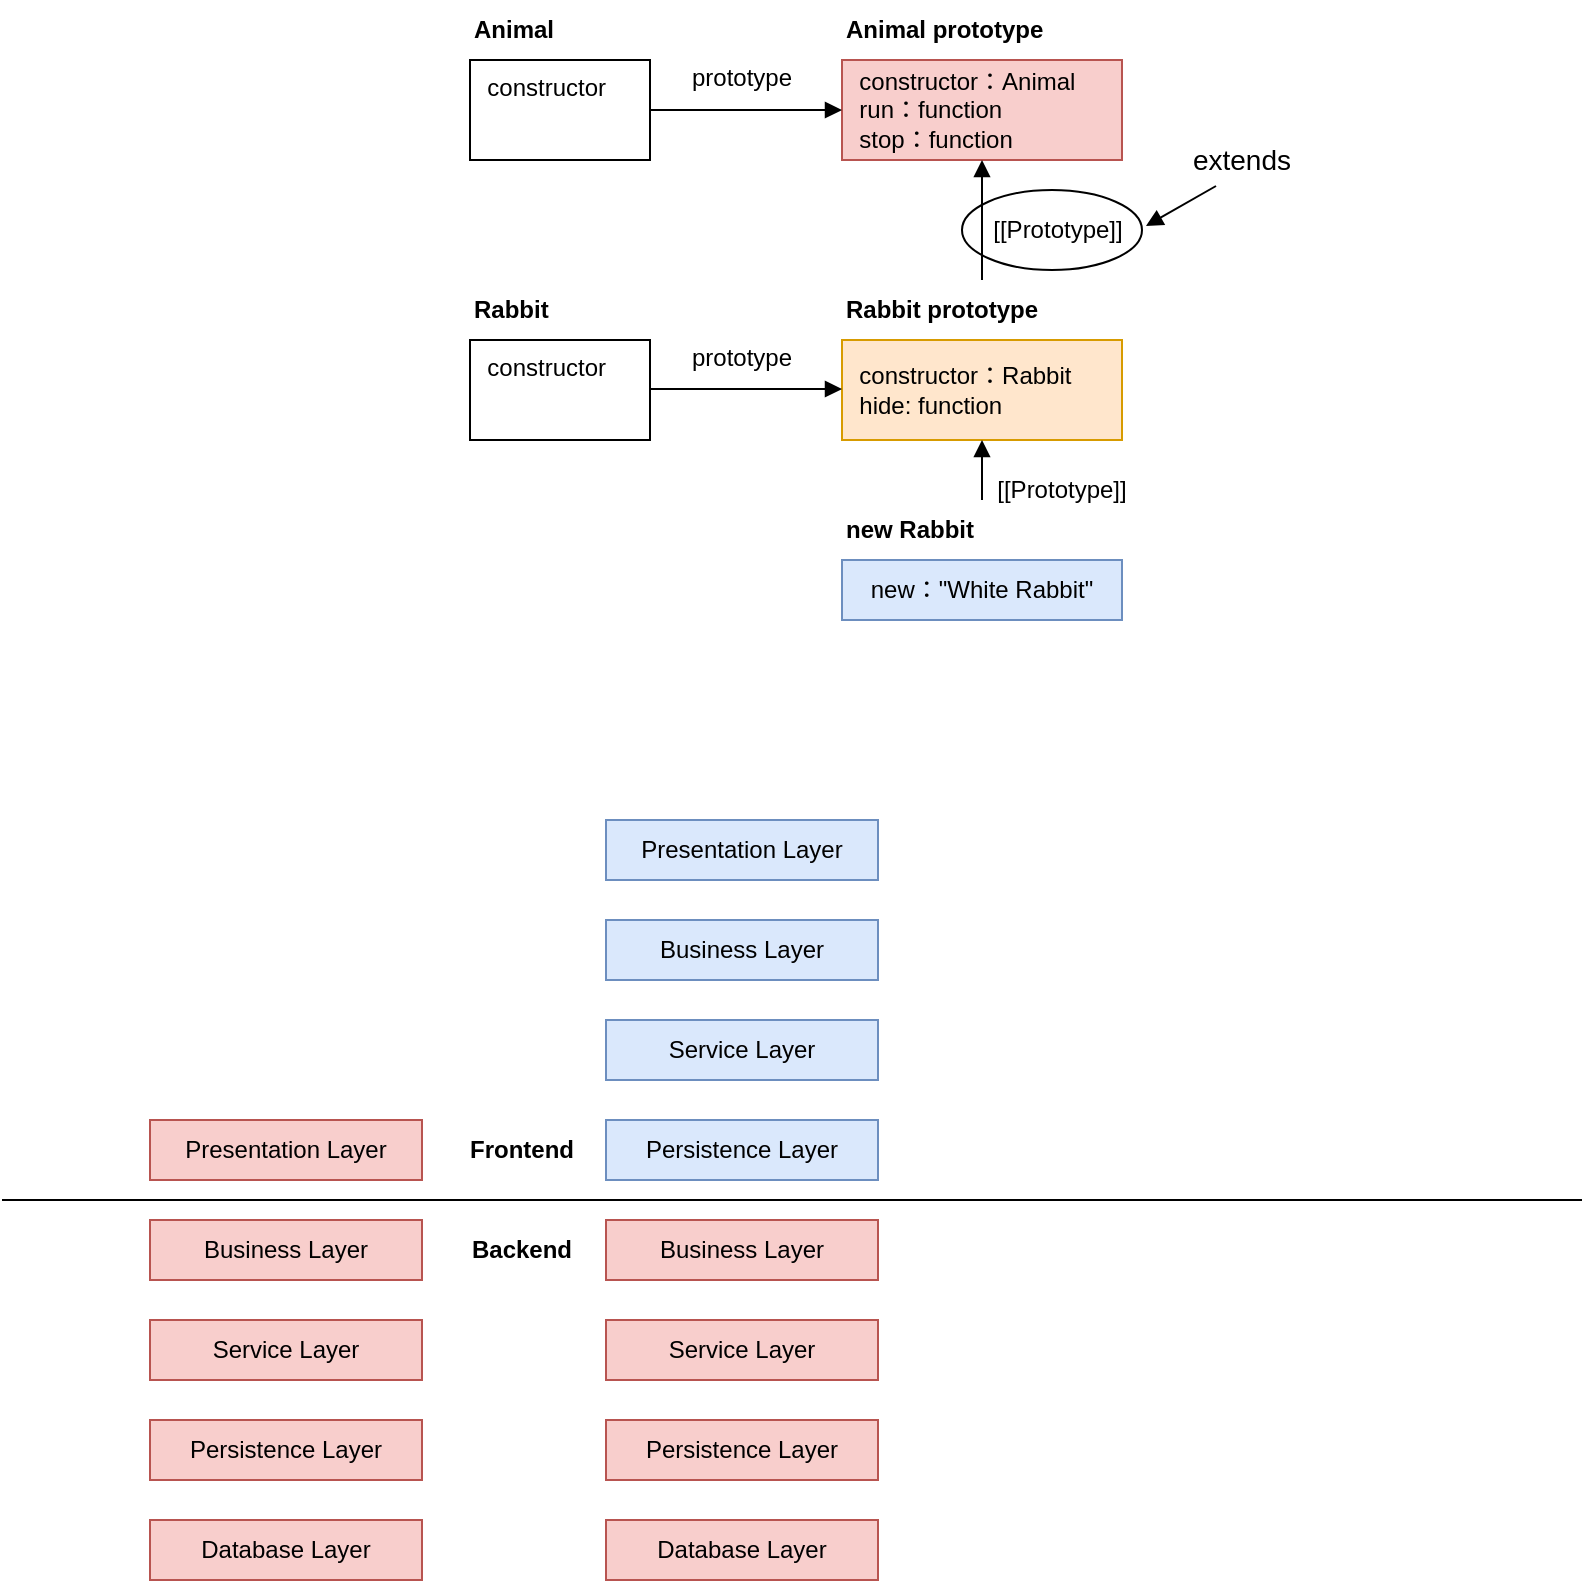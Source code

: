<mxfile version="24.5.2" type="github">
  <diagram name="第 1 页" id="Z4ITSrSQIr3gGmsO1aMu">
    <mxGraphModel dx="788" dy="687" grid="1" gridSize="10" guides="1" tooltips="1" connect="1" arrows="1" fold="1" page="1" pageScale="1" pageWidth="827" pageHeight="1169" math="0" shadow="0">
      <root>
        <mxCell id="0" />
        <mxCell id="1" parent="0" />
        <mxCell id="4CJ6EeusNSlKQL4BJ9W--18" value="" style="ellipse;whiteSpace=wrap;html=1;" vertex="1" parent="1">
          <mxGeometry x="500" y="345" width="90" height="40" as="geometry" />
        </mxCell>
        <mxCell id="4CJ6EeusNSlKQL4BJ9W--1" value="new：&quot;White Rabbit&quot;" style="rounded=0;whiteSpace=wrap;html=1;fillColor=#dae8fc;strokeColor=#6c8ebf;" vertex="1" parent="1">
          <mxGeometry x="440" y="530" width="140" height="30" as="geometry" />
        </mxCell>
        <mxCell id="4CJ6EeusNSlKQL4BJ9W--2" value="&amp;nbsp; constructor：Rabbit&lt;br&gt;&amp;nbsp; hide: function" style="rounded=0;whiteSpace=wrap;html=1;align=left;fillColor=#ffe6cc;strokeColor=#d79b00;" vertex="1" parent="1">
          <mxGeometry x="440" y="420" width="140" height="50" as="geometry" />
        </mxCell>
        <mxCell id="4CJ6EeusNSlKQL4BJ9W--3" value="&amp;nbsp; constructor：Animal&lt;br&gt;&amp;nbsp; run：function&lt;br&gt;&amp;nbsp; stop：function" style="rounded=0;whiteSpace=wrap;html=1;align=left;fillColor=#f8cecc;strokeColor=#b85450;" vertex="1" parent="1">
          <mxGeometry x="440" y="280" width="140" height="50" as="geometry" />
        </mxCell>
        <mxCell id="4CJ6EeusNSlKQL4BJ9W--4" value="Animal prototype" style="text;html=1;align=left;verticalAlign=middle;whiteSpace=wrap;rounded=0;fontStyle=1;" vertex="1" parent="1">
          <mxGeometry x="440" y="250" width="140" height="30" as="geometry" />
        </mxCell>
        <mxCell id="4CJ6EeusNSlKQL4BJ9W--15" value="" style="edgeStyle=orthogonalEdgeStyle;rounded=0;orthogonalLoop=1;jettySize=auto;html=1;endArrow=block;endFill=1;" edge="1" parent="1" source="4CJ6EeusNSlKQL4BJ9W--5">
          <mxGeometry relative="1" as="geometry">
            <mxPoint x="510" y="330" as="targetPoint" />
          </mxGeometry>
        </mxCell>
        <mxCell id="4CJ6EeusNSlKQL4BJ9W--5" value="Rabbit prototype" style="text;html=1;align=left;verticalAlign=middle;whiteSpace=wrap;rounded=0;fontStyle=1;" vertex="1" parent="1">
          <mxGeometry x="440" y="390" width="140" height="30" as="geometry" />
        </mxCell>
        <mxCell id="4CJ6EeusNSlKQL4BJ9W--14" value="" style="edgeStyle=orthogonalEdgeStyle;rounded=0;orthogonalLoop=1;jettySize=auto;html=1;endArrow=block;endFill=1;" edge="1" parent="1" source="4CJ6EeusNSlKQL4BJ9W--6">
          <mxGeometry relative="1" as="geometry">
            <mxPoint x="510" y="470" as="targetPoint" />
          </mxGeometry>
        </mxCell>
        <mxCell id="4CJ6EeusNSlKQL4BJ9W--6" value="new Rabbit" style="text;html=1;align=left;verticalAlign=middle;whiteSpace=wrap;rounded=0;fontStyle=1;" vertex="1" parent="1">
          <mxGeometry x="440" y="500" width="140" height="30" as="geometry" />
        </mxCell>
        <mxCell id="4CJ6EeusNSlKQL4BJ9W--7" value="&amp;nbsp; constructor" style="rounded=0;whiteSpace=wrap;html=1;verticalAlign=top;align=left;" vertex="1" parent="1">
          <mxGeometry x="254" y="420" width="90" height="50" as="geometry" />
        </mxCell>
        <mxCell id="4CJ6EeusNSlKQL4BJ9W--12" value="" style="edgeStyle=orthogonalEdgeStyle;rounded=0;orthogonalLoop=1;jettySize=auto;html=1;entryX=0;entryY=0.5;entryDx=0;entryDy=0;endArrow=block;endFill=1;" edge="1" parent="1" source="4CJ6EeusNSlKQL4BJ9W--8" target="4CJ6EeusNSlKQL4BJ9W--3">
          <mxGeometry relative="1" as="geometry">
            <mxPoint x="380" y="305" as="targetPoint" />
          </mxGeometry>
        </mxCell>
        <mxCell id="4CJ6EeusNSlKQL4BJ9W--8" value="&amp;nbsp; constructor" style="rounded=0;whiteSpace=wrap;html=1;verticalAlign=top;align=left;" vertex="1" parent="1">
          <mxGeometry x="254" y="280" width="90" height="50" as="geometry" />
        </mxCell>
        <mxCell id="4CJ6EeusNSlKQL4BJ9W--9" value="Animal" style="text;html=1;align=left;verticalAlign=middle;whiteSpace=wrap;rounded=0;fontStyle=1;" vertex="1" parent="1">
          <mxGeometry x="254" y="250" width="90" height="30" as="geometry" />
        </mxCell>
        <mxCell id="4CJ6EeusNSlKQL4BJ9W--10" value="Rabbit" style="text;html=1;align=left;verticalAlign=middle;whiteSpace=wrap;rounded=0;fontStyle=1;" vertex="1" parent="1">
          <mxGeometry x="254" y="390" width="90" height="30" as="geometry" />
        </mxCell>
        <mxCell id="4CJ6EeusNSlKQL4BJ9W--13" value="" style="edgeStyle=orthogonalEdgeStyle;rounded=0;orthogonalLoop=1;jettySize=auto;html=1;entryX=0;entryY=0.5;entryDx=0;entryDy=0;endArrow=block;endFill=1;" edge="1" parent="1">
          <mxGeometry relative="1" as="geometry">
            <mxPoint x="344" y="444.5" as="sourcePoint" />
            <mxPoint x="440" y="444.5" as="targetPoint" />
          </mxGeometry>
        </mxCell>
        <mxCell id="4CJ6EeusNSlKQL4BJ9W--16" value="[[Prototype]]" style="text;html=1;align=center;verticalAlign=middle;whiteSpace=wrap;rounded=0;" vertex="1" parent="1">
          <mxGeometry x="510" y="480" width="80" height="30" as="geometry" />
        </mxCell>
        <mxCell id="4CJ6EeusNSlKQL4BJ9W--17" value="[[Prototype]]" style="text;html=1;align=center;verticalAlign=middle;whiteSpace=wrap;rounded=0;" vertex="1" parent="1">
          <mxGeometry x="508" y="350" width="80" height="30" as="geometry" />
        </mxCell>
        <mxCell id="4CJ6EeusNSlKQL4BJ9W--19" value="extends" style="text;html=1;align=center;verticalAlign=middle;whiteSpace=wrap;rounded=0;fontSize=14;" vertex="1" parent="1">
          <mxGeometry x="610" y="315" width="60" height="30" as="geometry" />
        </mxCell>
        <mxCell id="4CJ6EeusNSlKQL4BJ9W--20" value="" style="curved=1;endArrow=block;html=1;rounded=0;entryX=1;entryY=0.5;entryDx=0;entryDy=0;exitX=0.25;exitY=1;exitDx=0;exitDy=0;endFill=1;" edge="1" parent="1">
          <mxGeometry width="50" height="50" relative="1" as="geometry">
            <mxPoint x="627" y="343" as="sourcePoint" />
            <mxPoint x="592" y="363" as="targetPoint" />
            <Array as="points" />
          </mxGeometry>
        </mxCell>
        <mxCell id="4CJ6EeusNSlKQL4BJ9W--21" value="prototype" style="text;html=1;align=center;verticalAlign=middle;whiteSpace=wrap;rounded=0;fontSize=12;" vertex="1" parent="1">
          <mxGeometry x="360" y="274" width="60" height="30" as="geometry" />
        </mxCell>
        <mxCell id="4CJ6EeusNSlKQL4BJ9W--22" value="prototype" style="text;html=1;align=center;verticalAlign=middle;whiteSpace=wrap;rounded=0;fontSize=12;" vertex="1" parent="1">
          <mxGeometry x="360" y="414" width="60" height="30" as="geometry" />
        </mxCell>
        <mxCell id="4CJ6EeusNSlKQL4BJ9W--23" value="Presentation Layer" style="rounded=0;whiteSpace=wrap;html=1;hachureGap=4;fontFamily=Helvetica;fillColor=#f8cecc;strokeColor=#b85450;" vertex="1" parent="1">
          <mxGeometry x="94" y="810" width="136" height="30" as="geometry" />
        </mxCell>
        <mxCell id="4CJ6EeusNSlKQL4BJ9W--24" value="Business Layer" style="rounded=0;whiteSpace=wrap;html=1;hachureGap=4;fontFamily=Helvetica;fillColor=#f8cecc;strokeColor=#b85450;" vertex="1" parent="1">
          <mxGeometry x="94" y="860" width="136" height="30" as="geometry" />
        </mxCell>
        <mxCell id="4CJ6EeusNSlKQL4BJ9W--25" value="Service Layer" style="rounded=0;whiteSpace=wrap;html=1;hachureGap=4;fontFamily=Helvetica;fillColor=#f8cecc;strokeColor=#b85450;" vertex="1" parent="1">
          <mxGeometry x="94" y="910" width="136" height="30" as="geometry" />
        </mxCell>
        <mxCell id="4CJ6EeusNSlKQL4BJ9W--26" value="Persistence Layer" style="rounded=0;whiteSpace=wrap;html=1;hachureGap=4;fontFamily=Helvetica;fillColor=#f8cecc;strokeColor=#b85450;" vertex="1" parent="1">
          <mxGeometry x="94" y="960" width="136" height="30" as="geometry" />
        </mxCell>
        <mxCell id="4CJ6EeusNSlKQL4BJ9W--27" value="Database Layer" style="rounded=0;whiteSpace=wrap;html=1;hachureGap=4;fontFamily=Helvetica;fillColor=#f8cecc;strokeColor=#b85450;" vertex="1" parent="1">
          <mxGeometry x="94" y="1010" width="136" height="30" as="geometry" />
        </mxCell>
        <mxCell id="4CJ6EeusNSlKQL4BJ9W--28" value="" style="endArrow=none;html=1;rounded=0;" edge="1" parent="1">
          <mxGeometry width="50" height="50" relative="1" as="geometry">
            <mxPoint x="20" y="850" as="sourcePoint" />
            <mxPoint x="810" y="850" as="targetPoint" />
          </mxGeometry>
        </mxCell>
        <mxCell id="4CJ6EeusNSlKQL4BJ9W--29" value="Presentation Layer" style="rounded=0;whiteSpace=wrap;html=1;hachureGap=4;fontFamily=Helvetica;fillColor=#dae8fc;strokeColor=#6c8ebf;" vertex="1" parent="1">
          <mxGeometry x="322" y="660" width="136" height="30" as="geometry" />
        </mxCell>
        <mxCell id="4CJ6EeusNSlKQL4BJ9W--30" value="Business Layer" style="rounded=0;whiteSpace=wrap;html=1;hachureGap=4;fontFamily=Helvetica;fillColor=#dae8fc;strokeColor=#6c8ebf;" vertex="1" parent="1">
          <mxGeometry x="322" y="710" width="136" height="30" as="geometry" />
        </mxCell>
        <mxCell id="4CJ6EeusNSlKQL4BJ9W--31" value="Service Layer" style="rounded=0;whiteSpace=wrap;html=1;hachureGap=4;fontFamily=Helvetica;fillColor=#dae8fc;strokeColor=#6c8ebf;" vertex="1" parent="1">
          <mxGeometry x="322" y="760" width="136" height="30" as="geometry" />
        </mxCell>
        <mxCell id="4CJ6EeusNSlKQL4BJ9W--32" value="Persistence Layer" style="rounded=0;whiteSpace=wrap;html=1;hachureGap=4;fontFamily=Helvetica;fillColor=#dae8fc;strokeColor=#6c8ebf;" vertex="1" parent="1">
          <mxGeometry x="322" y="810" width="136" height="30" as="geometry" />
        </mxCell>
        <mxCell id="4CJ6EeusNSlKQL4BJ9W--33" value="Business Layer" style="rounded=0;whiteSpace=wrap;html=1;hachureGap=4;fontFamily=Helvetica;fillColor=#f8cecc;strokeColor=#b85450;" vertex="1" parent="1">
          <mxGeometry x="322" y="860" width="136" height="30" as="geometry" />
        </mxCell>
        <mxCell id="4CJ6EeusNSlKQL4BJ9W--34" value="Service Layer" style="rounded=0;whiteSpace=wrap;html=1;hachureGap=4;fontFamily=Helvetica;fillColor=#f8cecc;strokeColor=#b85450;" vertex="1" parent="1">
          <mxGeometry x="322" y="910" width="136" height="30" as="geometry" />
        </mxCell>
        <mxCell id="4CJ6EeusNSlKQL4BJ9W--35" value="Persistence Layer" style="rounded=0;whiteSpace=wrap;html=1;hachureGap=4;fontFamily=Helvetica;fillColor=#f8cecc;strokeColor=#b85450;" vertex="1" parent="1">
          <mxGeometry x="322" y="960" width="136" height="30" as="geometry" />
        </mxCell>
        <mxCell id="4CJ6EeusNSlKQL4BJ9W--36" value="Database Layer" style="rounded=0;whiteSpace=wrap;html=1;hachureGap=4;fontFamily=Helvetica;fillColor=#f8cecc;strokeColor=#b85450;" vertex="1" parent="1">
          <mxGeometry x="322" y="1010" width="136" height="30" as="geometry" />
        </mxCell>
        <mxCell id="4CJ6EeusNSlKQL4BJ9W--37" value="Frontend" style="text;html=1;align=center;verticalAlign=middle;whiteSpace=wrap;rounded=0;fontStyle=1" vertex="1" parent="1">
          <mxGeometry x="250" y="810" width="60" height="30" as="geometry" />
        </mxCell>
        <mxCell id="4CJ6EeusNSlKQL4BJ9W--38" value="Backend" style="text;html=1;align=center;verticalAlign=middle;whiteSpace=wrap;rounded=0;fontStyle=1" vertex="1" parent="1">
          <mxGeometry x="250" y="860" width="60" height="30" as="geometry" />
        </mxCell>
      </root>
    </mxGraphModel>
  </diagram>
</mxfile>

